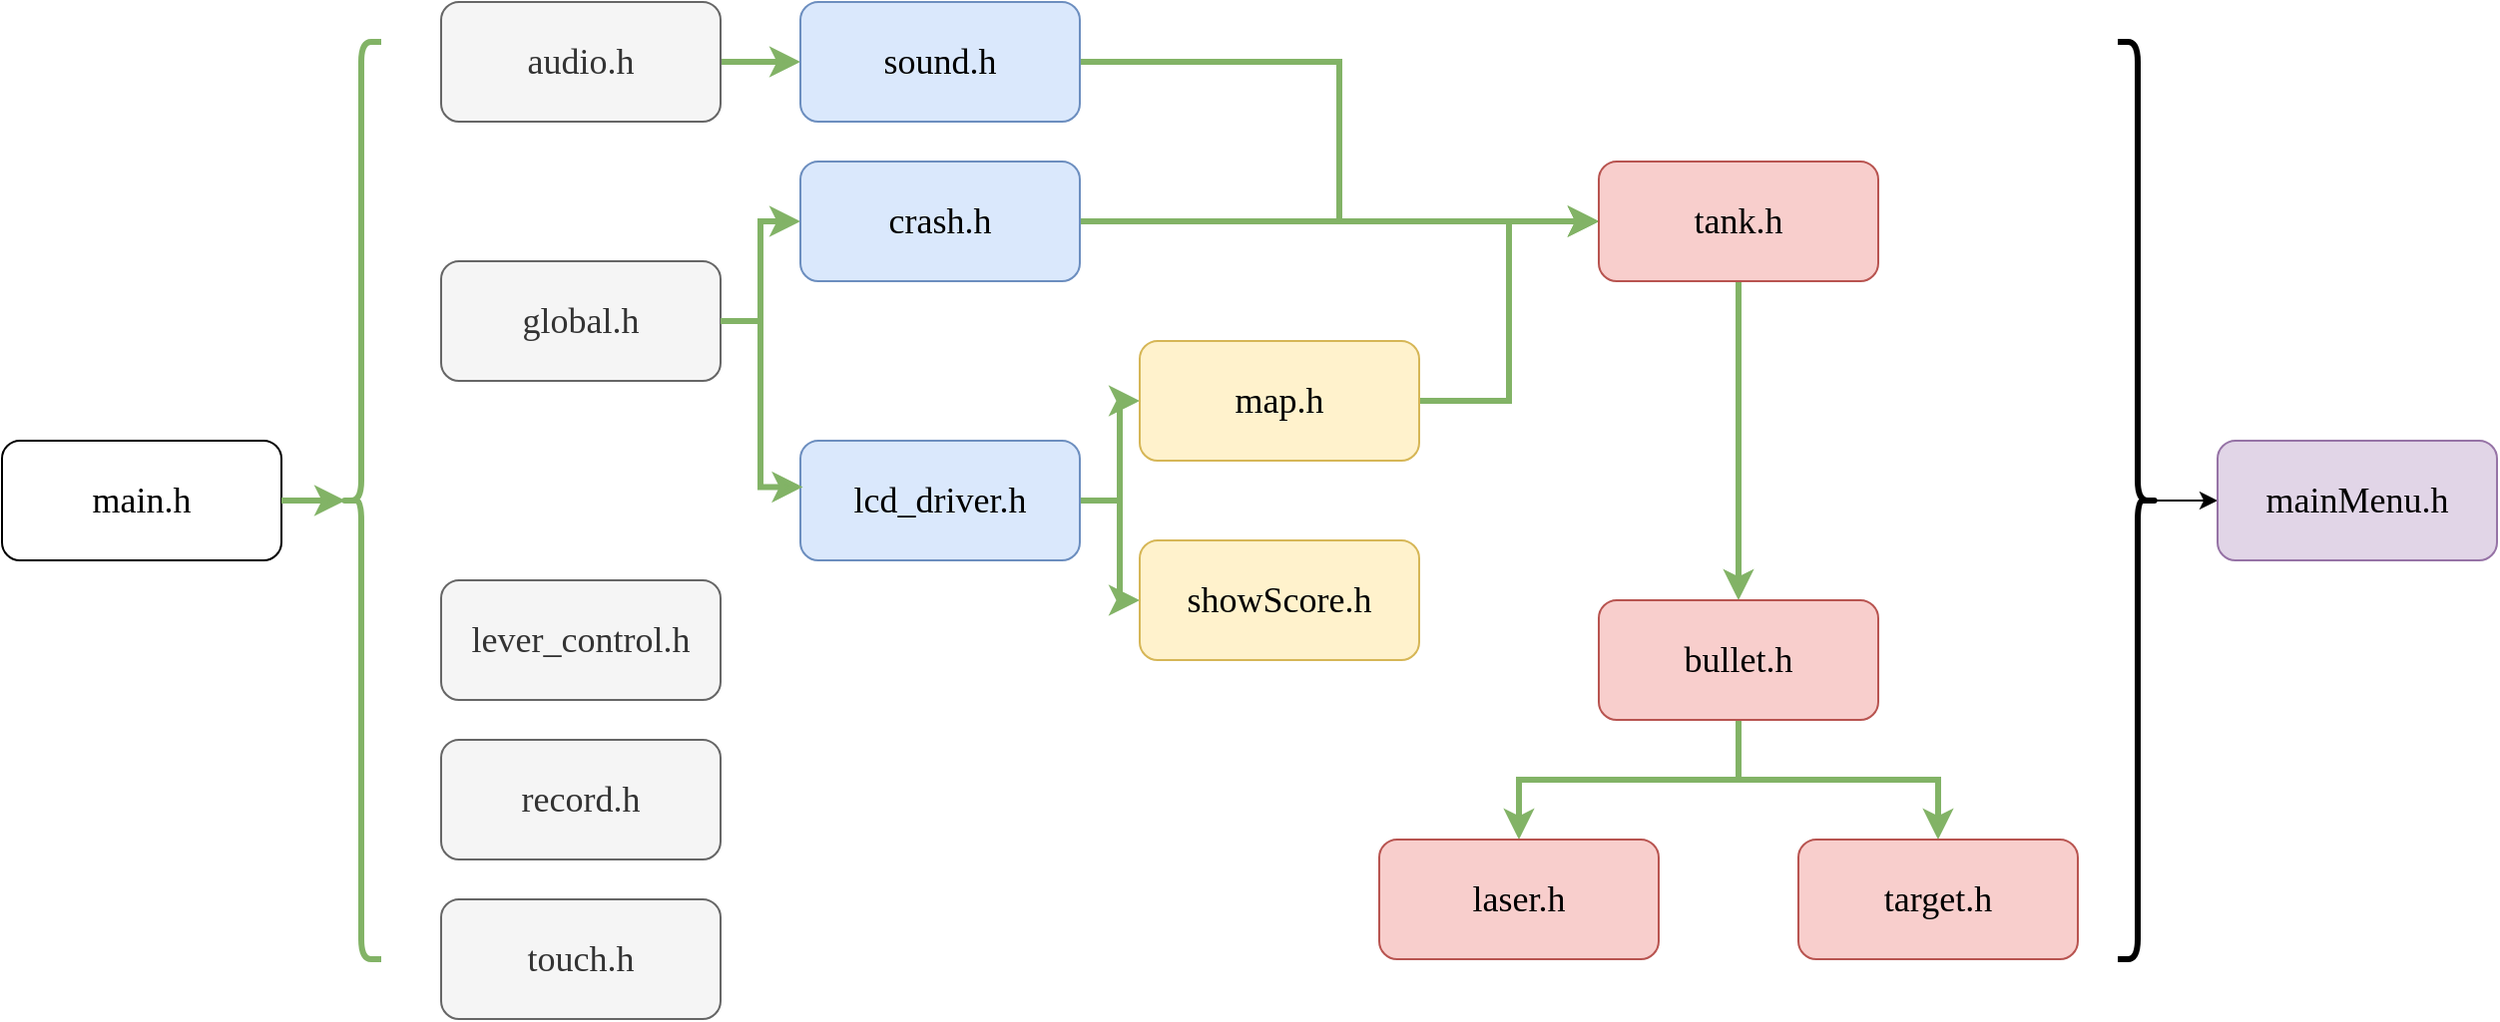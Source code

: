 <mxfile version="22.1.11" type="device">
  <diagram name="第 1 页" id="j794qyeJlEYnRFgKbKBy">
    <mxGraphModel dx="2080" dy="711" grid="1" gridSize="10" guides="1" tooltips="1" connect="1" arrows="1" fold="1" page="1" pageScale="1" pageWidth="827" pageHeight="1169" math="0" shadow="0">
      <root>
        <mxCell id="0" />
        <mxCell id="1" parent="0" />
        <mxCell id="UOhhzSHabTCSNqA3VChm-10" value="" style="edgeStyle=orthogonalEdgeStyle;rounded=0;orthogonalLoop=1;jettySize=auto;html=1;fillColor=#d5e8d4;strokeColor=#82b366;strokeWidth=3;" parent="1" source="UOhhzSHabTCSNqA3VChm-5" target="UOhhzSHabTCSNqA3VChm-9" edge="1">
          <mxGeometry relative="1" as="geometry" />
        </mxCell>
        <mxCell id="UOhhzSHabTCSNqA3VChm-5" value="&lt;font face=&quot;Comic Sans MS&quot; style=&quot;font-size: 18px;&quot;&gt;audio.h&lt;br&gt;&lt;/font&gt;" style="rounded=1;whiteSpace=wrap;html=1;fillColor=#f5f5f5;fontColor=#333333;strokeColor=#666666;" parent="1" vertex="1">
          <mxGeometry x="30" y="390" width="140" height="60" as="geometry" />
        </mxCell>
        <mxCell id="UOhhzSHabTCSNqA3VChm-12" style="edgeStyle=orthogonalEdgeStyle;rounded=0;orthogonalLoop=1;jettySize=auto;html=1;exitX=1;exitY=0.5;exitDx=0;exitDy=0;entryX=0;entryY=0.5;entryDx=0;entryDy=0;fillColor=#d5e8d4;strokeColor=#82b366;strokeWidth=3;" parent="1" source="UOhhzSHabTCSNqA3VChm-6" target="UOhhzSHabTCSNqA3VChm-11" edge="1">
          <mxGeometry relative="1" as="geometry">
            <Array as="points">
              <mxPoint x="190" y="550" />
              <mxPoint x="190" y="500" />
            </Array>
          </mxGeometry>
        </mxCell>
        <mxCell id="UOhhzSHabTCSNqA3VChm-6" value="&lt;font face=&quot;Comic Sans MS&quot; style=&quot;font-size: 18px;&quot;&gt;global.h&lt;br&gt;&lt;/font&gt;" style="rounded=1;whiteSpace=wrap;html=1;fillColor=#f5f5f5;fontColor=#333333;strokeColor=#666666;" parent="1" vertex="1">
          <mxGeometry x="30" y="520" width="140" height="60" as="geometry" />
        </mxCell>
        <mxCell id="UOhhzSHabTCSNqA3VChm-22" style="edgeStyle=orthogonalEdgeStyle;rounded=0;orthogonalLoop=1;jettySize=auto;html=1;exitX=1;exitY=0.5;exitDx=0;exitDy=0;entryX=0;entryY=0.5;entryDx=0;entryDy=0;fillColor=#d5e8d4;strokeColor=#82b366;strokeWidth=3;" parent="1" source="UOhhzSHabTCSNqA3VChm-9" target="UOhhzSHabTCSNqA3VChm-21" edge="1">
          <mxGeometry relative="1" as="geometry" />
        </mxCell>
        <mxCell id="UOhhzSHabTCSNqA3VChm-9" value="&lt;font face=&quot;Comic Sans MS&quot; style=&quot;font-size: 18px;&quot;&gt;sound.h&lt;br&gt;&lt;/font&gt;" style="rounded=1;whiteSpace=wrap;html=1;fillColor=#dae8fc;strokeColor=#6c8ebf;" parent="1" vertex="1">
          <mxGeometry x="210" y="390" width="140" height="60" as="geometry" />
        </mxCell>
        <mxCell id="UOhhzSHabTCSNqA3VChm-23" style="edgeStyle=orthogonalEdgeStyle;rounded=0;orthogonalLoop=1;jettySize=auto;html=1;exitX=1;exitY=0.5;exitDx=0;exitDy=0;fillColor=#d5e8d4;strokeColor=#82b366;strokeWidth=3;" parent="1" source="UOhhzSHabTCSNqA3VChm-11" edge="1">
          <mxGeometry relative="1" as="geometry">
            <mxPoint x="610" y="500" as="targetPoint" />
          </mxGeometry>
        </mxCell>
        <mxCell id="UOhhzSHabTCSNqA3VChm-11" value="&lt;font face=&quot;Comic Sans MS&quot; style=&quot;font-size: 18px;&quot;&gt;crash.h&lt;br&gt;&lt;/font&gt;" style="rounded=1;whiteSpace=wrap;html=1;fillColor=#dae8fc;strokeColor=#6c8ebf;" parent="1" vertex="1">
          <mxGeometry x="210" y="470" width="140" height="60" as="geometry" />
        </mxCell>
        <mxCell id="UOhhzSHabTCSNqA3VChm-19" style="edgeStyle=orthogonalEdgeStyle;rounded=0;orthogonalLoop=1;jettySize=auto;html=1;exitX=1;exitY=0.5;exitDx=0;exitDy=0;entryX=0;entryY=0.5;entryDx=0;entryDy=0;fillColor=#d5e8d4;strokeColor=#82b366;strokeWidth=3;" parent="1" source="UOhhzSHabTCSNqA3VChm-13" target="UOhhzSHabTCSNqA3VChm-16" edge="1">
          <mxGeometry relative="1" as="geometry" />
        </mxCell>
        <mxCell id="UOhhzSHabTCSNqA3VChm-20" style="edgeStyle=orthogonalEdgeStyle;rounded=0;orthogonalLoop=1;jettySize=auto;html=1;exitX=1;exitY=0.5;exitDx=0;exitDy=0;entryX=0;entryY=0.5;entryDx=0;entryDy=0;fillColor=#d5e8d4;strokeColor=#82b366;strokeWidth=3;" parent="1" source="UOhhzSHabTCSNqA3VChm-13" target="UOhhzSHabTCSNqA3VChm-15" edge="1">
          <mxGeometry relative="1" as="geometry" />
        </mxCell>
        <mxCell id="UOhhzSHabTCSNqA3VChm-13" value="&lt;font face=&quot;Comic Sans MS&quot; style=&quot;font-size: 18px;&quot;&gt;lcd_driver.h&lt;br&gt;&lt;/font&gt;" style="rounded=1;whiteSpace=wrap;html=1;fillColor=#dae8fc;strokeColor=#6c8ebf;" parent="1" vertex="1">
          <mxGeometry x="210" y="610" width="140" height="60" as="geometry" />
        </mxCell>
        <mxCell id="UOhhzSHabTCSNqA3VChm-14" style="edgeStyle=orthogonalEdgeStyle;rounded=0;orthogonalLoop=1;jettySize=auto;html=1;exitX=1;exitY=0.5;exitDx=0;exitDy=0;entryX=0.009;entryY=0.387;entryDx=0;entryDy=0;entryPerimeter=0;fillColor=#d5e8d4;strokeColor=#82b366;strokeWidth=3;" parent="1" source="UOhhzSHabTCSNqA3VChm-6" target="UOhhzSHabTCSNqA3VChm-13" edge="1">
          <mxGeometry relative="1" as="geometry">
            <Array as="points">
              <mxPoint x="190" y="550" />
              <mxPoint x="190" y="633" />
            </Array>
          </mxGeometry>
        </mxCell>
        <mxCell id="UOhhzSHabTCSNqA3VChm-24" style="edgeStyle=orthogonalEdgeStyle;rounded=0;orthogonalLoop=1;jettySize=auto;html=1;exitX=1;exitY=0.5;exitDx=0;exitDy=0;entryX=0;entryY=0.5;entryDx=0;entryDy=0;fillColor=#d5e8d4;strokeColor=#82b366;strokeWidth=3;" parent="1" source="UOhhzSHabTCSNqA3VChm-15" target="UOhhzSHabTCSNqA3VChm-21" edge="1">
          <mxGeometry relative="1" as="geometry" />
        </mxCell>
        <mxCell id="UOhhzSHabTCSNqA3VChm-15" value="&lt;font face=&quot;Comic Sans MS&quot; style=&quot;font-size: 18px;&quot;&gt;map.h&lt;br&gt;&lt;/font&gt;" style="rounded=1;whiteSpace=wrap;html=1;fillColor=#fff2cc;strokeColor=#d6b656;" parent="1" vertex="1">
          <mxGeometry x="380" y="560" width="140" height="60" as="geometry" />
        </mxCell>
        <mxCell id="UOhhzSHabTCSNqA3VChm-16" value="&lt;font face=&quot;Comic Sans MS&quot; style=&quot;font-size: 18px;&quot;&gt;showScore.h&lt;br&gt;&lt;/font&gt;" style="rounded=1;whiteSpace=wrap;html=1;fillColor=#fff2cc;strokeColor=#d6b656;" parent="1" vertex="1">
          <mxGeometry x="380" y="660" width="140" height="60" as="geometry" />
        </mxCell>
        <mxCell id="UOhhzSHabTCSNqA3VChm-32" style="edgeStyle=orthogonalEdgeStyle;rounded=0;orthogonalLoop=1;jettySize=auto;html=1;exitX=0.5;exitY=1;exitDx=0;exitDy=0;entryX=0.5;entryY=0;entryDx=0;entryDy=0;fillColor=#d5e8d4;strokeColor=#82b366;strokeWidth=3;" parent="1" source="UOhhzSHabTCSNqA3VChm-21" target="UOhhzSHabTCSNqA3VChm-31" edge="1">
          <mxGeometry relative="1" as="geometry" />
        </mxCell>
        <mxCell id="UOhhzSHabTCSNqA3VChm-21" value="&lt;font face=&quot;Comic Sans MS&quot; style=&quot;font-size: 18px;&quot;&gt;tank.h&lt;br&gt;&lt;/font&gt;" style="rounded=1;whiteSpace=wrap;html=1;fillColor=#f8cecc;strokeColor=#b85450;" parent="1" vertex="1">
          <mxGeometry x="610" y="470" width="140" height="60" as="geometry" />
        </mxCell>
        <mxCell id="UOhhzSHabTCSNqA3VChm-25" value="&lt;font face=&quot;Comic Sans MS&quot; style=&quot;font-size: 18px;&quot;&gt;lever_control.h&lt;/font&gt;" style="rounded=1;whiteSpace=wrap;html=1;fillColor=#f5f5f5;fontColor=#333333;strokeColor=#666666;" parent="1" vertex="1">
          <mxGeometry x="30" y="680" width="140" height="60" as="geometry" />
        </mxCell>
        <mxCell id="UOhhzSHabTCSNqA3VChm-26" value="&lt;font face=&quot;Comic Sans MS&quot; style=&quot;font-size: 18px;&quot;&gt;record.h&lt;br&gt;&lt;/font&gt;" style="rounded=1;whiteSpace=wrap;html=1;fillColor=#f5f5f5;fontColor=#333333;strokeColor=#666666;" parent="1" vertex="1">
          <mxGeometry x="30" y="760" width="140" height="60" as="geometry" />
        </mxCell>
        <mxCell id="UOhhzSHabTCSNqA3VChm-27" value="&lt;font face=&quot;Comic Sans MS&quot; style=&quot;font-size: 18px;&quot;&gt;touch.h&lt;br&gt;&lt;/font&gt;" style="rounded=1;whiteSpace=wrap;html=1;fillColor=#f5f5f5;fontColor=#333333;strokeColor=#666666;" parent="1" vertex="1">
          <mxGeometry x="30" y="840" width="140" height="60" as="geometry" />
        </mxCell>
        <mxCell id="UOhhzSHabTCSNqA3VChm-35" style="edgeStyle=orthogonalEdgeStyle;rounded=0;orthogonalLoop=1;jettySize=auto;html=1;exitX=0.5;exitY=1;exitDx=0;exitDy=0;entryX=0.5;entryY=0;entryDx=0;entryDy=0;fillColor=#d5e8d4;strokeColor=#82b366;strokeWidth=3;" parent="1" source="UOhhzSHabTCSNqA3VChm-31" target="UOhhzSHabTCSNqA3VChm-33" edge="1">
          <mxGeometry relative="1" as="geometry" />
        </mxCell>
        <mxCell id="UOhhzSHabTCSNqA3VChm-36" style="edgeStyle=orthogonalEdgeStyle;rounded=0;orthogonalLoop=1;jettySize=auto;html=1;exitX=0.5;exitY=1;exitDx=0;exitDy=0;entryX=0.5;entryY=0;entryDx=0;entryDy=0;fillColor=#d5e8d4;strokeColor=#82b366;strokeWidth=3;" parent="1" source="UOhhzSHabTCSNqA3VChm-31" target="UOhhzSHabTCSNqA3VChm-34" edge="1">
          <mxGeometry relative="1" as="geometry" />
        </mxCell>
        <mxCell id="UOhhzSHabTCSNqA3VChm-31" value="&lt;font face=&quot;Comic Sans MS&quot; style=&quot;font-size: 18px;&quot;&gt;bullet.h&lt;/font&gt;" style="rounded=1;whiteSpace=wrap;html=1;fillColor=#f8cecc;strokeColor=#b85450;" parent="1" vertex="1">
          <mxGeometry x="610" y="690" width="140" height="60" as="geometry" />
        </mxCell>
        <mxCell id="UOhhzSHabTCSNqA3VChm-33" value="&lt;font face=&quot;Comic Sans MS&quot; style=&quot;font-size: 18px;&quot;&gt;laser.h&lt;/font&gt;" style="rounded=1;whiteSpace=wrap;html=1;fillColor=#f8cecc;strokeColor=#b85450;" parent="1" vertex="1">
          <mxGeometry x="500" y="810" width="140" height="60" as="geometry" />
        </mxCell>
        <mxCell id="UOhhzSHabTCSNqA3VChm-34" value="&lt;font face=&quot;Comic Sans MS&quot; style=&quot;font-size: 18px;&quot;&gt;target.h&lt;/font&gt;" style="rounded=1;whiteSpace=wrap;html=1;fillColor=#f8cecc;strokeColor=#b85450;" parent="1" vertex="1">
          <mxGeometry x="710" y="810" width="140" height="60" as="geometry" />
        </mxCell>
        <mxCell id="UOhhzSHabTCSNqA3VChm-37" value="&lt;font face=&quot;Comic Sans MS&quot; style=&quot;font-size: 18px;&quot;&gt;main.h&lt;/font&gt;" style="rounded=1;whiteSpace=wrap;html=1;" parent="1" vertex="1">
          <mxGeometry x="-190" y="610" width="140" height="60" as="geometry" />
        </mxCell>
        <mxCell id="UOhhzSHabTCSNqA3VChm-46" style="edgeStyle=orthogonalEdgeStyle;rounded=0;orthogonalLoop=1;jettySize=auto;html=1;exitX=0.1;exitY=0.5;exitDx=0;exitDy=0;exitPerimeter=0;entryX=0;entryY=0.5;entryDx=0;entryDy=0;" parent="1" source="UOhhzSHabTCSNqA3VChm-44" target="UOhhzSHabTCSNqA3VChm-45" edge="1">
          <mxGeometry relative="1" as="geometry" />
        </mxCell>
        <mxCell id="UOhhzSHabTCSNqA3VChm-44" value="" style="shape=curlyBracket;whiteSpace=wrap;html=1;rounded=1;flipH=1;labelPosition=right;verticalLabelPosition=middle;align=left;verticalAlign=middle;strokeWidth=3;" parent="1" vertex="1">
          <mxGeometry x="870" y="410" width="20" height="460" as="geometry" />
        </mxCell>
        <mxCell id="UOhhzSHabTCSNqA3VChm-45" value="&lt;font face=&quot;Comic Sans MS&quot; style=&quot;font-size: 18px;&quot;&gt;mainMenu.h&lt;/font&gt;" style="rounded=1;whiteSpace=wrap;html=1;fillColor=#e1d5e7;strokeColor=#9673a6;" parent="1" vertex="1">
          <mxGeometry x="920" y="610" width="140" height="60" as="geometry" />
        </mxCell>
        <mxCell id="UOhhzSHabTCSNqA3VChm-47" value="" style="shape=curlyBracket;whiteSpace=wrap;html=1;rounded=1;labelPosition=left;verticalLabelPosition=middle;align=right;verticalAlign=middle;strokeWidth=3;fillColor=#d5e8d4;strokeColor=#82b366;" parent="1" vertex="1">
          <mxGeometry x="-20" y="410" width="20" height="460" as="geometry" />
        </mxCell>
        <mxCell id="UOhhzSHabTCSNqA3VChm-48" style="edgeStyle=orthogonalEdgeStyle;rounded=0;orthogonalLoop=1;jettySize=auto;html=1;exitX=1;exitY=0.5;exitDx=0;exitDy=0;entryX=0.1;entryY=0.5;entryDx=0;entryDy=0;entryPerimeter=0;fillColor=#d5e8d4;strokeColor=#82b366;strokeWidth=3;" parent="1" source="UOhhzSHabTCSNqA3VChm-37" target="UOhhzSHabTCSNqA3VChm-47" edge="1">
          <mxGeometry relative="1" as="geometry" />
        </mxCell>
      </root>
    </mxGraphModel>
  </diagram>
</mxfile>
